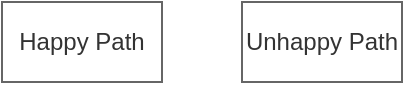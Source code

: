 <mxfile compressed="false" version="20.3.0" type="device">
  <diagram id="IiXE35u0ofoM4zR3cXJT" name="Testing/Approaches">
    <mxGraphModel dx="782" dy="515" grid="1" gridSize="10" guides="1" tooltips="1" connect="1" arrows="1" fold="1" page="1" pageScale="1" pageWidth="827" pageHeight="1169" math="0" shadow="0">
      <root>
        <mxCell id="YPutv9VMo4PwF8Lt4f-L-0" />
        <mxCell id="YPutv9VMo4PwF8Lt4f-L-1" value="Boxes" parent="YPutv9VMo4PwF8Lt4f-L-0" />
        <UserObject label="Happy Path" link="https://en.wikipedia.org/wiki/Happy_path" id="YPutv9VMo4PwF8Lt4f-L-2">
          <mxCell style="rounded=0;whiteSpace=wrap;html=1;strokeColor=#666666;strokeWidth=1;fillColor=none;fontSize=12;fontColor=#333333;align=center;movable=1;resizable=1;rotatable=1;deletable=1;editable=1;connectable=1;" parent="YPutv9VMo4PwF8Lt4f-L-1" vertex="1">
            <mxGeometry x="120" y="200" width="80" height="40" as="geometry" />
          </mxCell>
        </UserObject>
        <UserObject label="Unhappy Path" link="https://en.wikipedia.org/wiki/Happy_path" id="YPutv9VMo4PwF8Lt4f-L-4">
          <mxCell style="rounded=0;whiteSpace=wrap;html=1;strokeColor=#666666;strokeWidth=1;fillColor=none;fontSize=12;fontColor=#333333;align=center;" parent="YPutv9VMo4PwF8Lt4f-L-1" vertex="1">
            <mxGeometry x="240" y="200" width="80" height="40" as="geometry" />
          </mxCell>
        </UserObject>
        <mxCell id="8Rc-HRjRU10CLpBGY49o-0" value="About" parent="YPutv9VMo4PwF8Lt4f-L-0" />
        <mxCell id="8Rc-HRjRU10CLpBGY49o-1" value="Title/Page" parent="YPutv9VMo4PwF8Lt4f-L-0" visible="0" />
        <mxCell id="rbZQCm-Wg0ZwITYTyjrI-0" value="" style="group;fontSize=10;" parent="8Rc-HRjRU10CLpBGY49o-1" connectable="0" vertex="1">
          <mxGeometry x="120" y="120" width="560" height="45" as="geometry" />
        </mxCell>
        <mxCell id="rbZQCm-Wg0ZwITYTyjrI-1" value="&lt;font style=&quot;font-size: 12px&quot;&gt;Base Logical Module - Testing - Testing Approaches&lt;/font&gt;" style="text;strokeColor=none;fillColor=none;html=1;fontSize=24;fontStyle=1;verticalAlign=middle;align=left;shadow=0;glass=0;comic=0;opacity=30;fontColor=#808080;" parent="rbZQCm-Wg0ZwITYTyjrI-0" vertex="1">
          <mxGeometry width="560" height="40" as="geometry" />
        </mxCell>
        <mxCell id="rbZQCm-Wg0ZwITYTyjrI-2" value="" style="line;strokeWidth=2;html=1;shadow=0;glass=0;comic=0;fillColor=none;fontSize=10;fontColor=#CCCCCC;labelBackgroundColor=none;strokeColor=#CCCCCC;" parent="rbZQCm-Wg0ZwITYTyjrI-0" vertex="1">
          <mxGeometry y="35" width="560" height="10" as="geometry" />
        </mxCell>
        <mxCell id="8Rc-HRjRU10CLpBGY49o-2" value="Title/Diagram" parent="YPutv9VMo4PwF8Lt4f-L-0" visible="0" />
        <mxCell id="8Rc-HRjRU10CLpBGY49o-3" value="&lt;font style=&quot;font-size: 12px&quot;&gt;Diagram: Base System Logical Module - Testing - Testing Approaches&lt;/font&gt;" style="text;strokeColor=none;fillColor=none;html=1;fontSize=24;fontStyle=2;verticalAlign=middle;align=left;shadow=0;glass=0;comic=0;opacity=30;fontColor=#808080;" parent="8Rc-HRjRU10CLpBGY49o-2" vertex="1">
          <mxGeometry x="120" y="330" width="520" height="40" as="geometry" />
        </mxCell>
      </root>
    </mxGraphModel>
  </diagram>
</mxfile>
